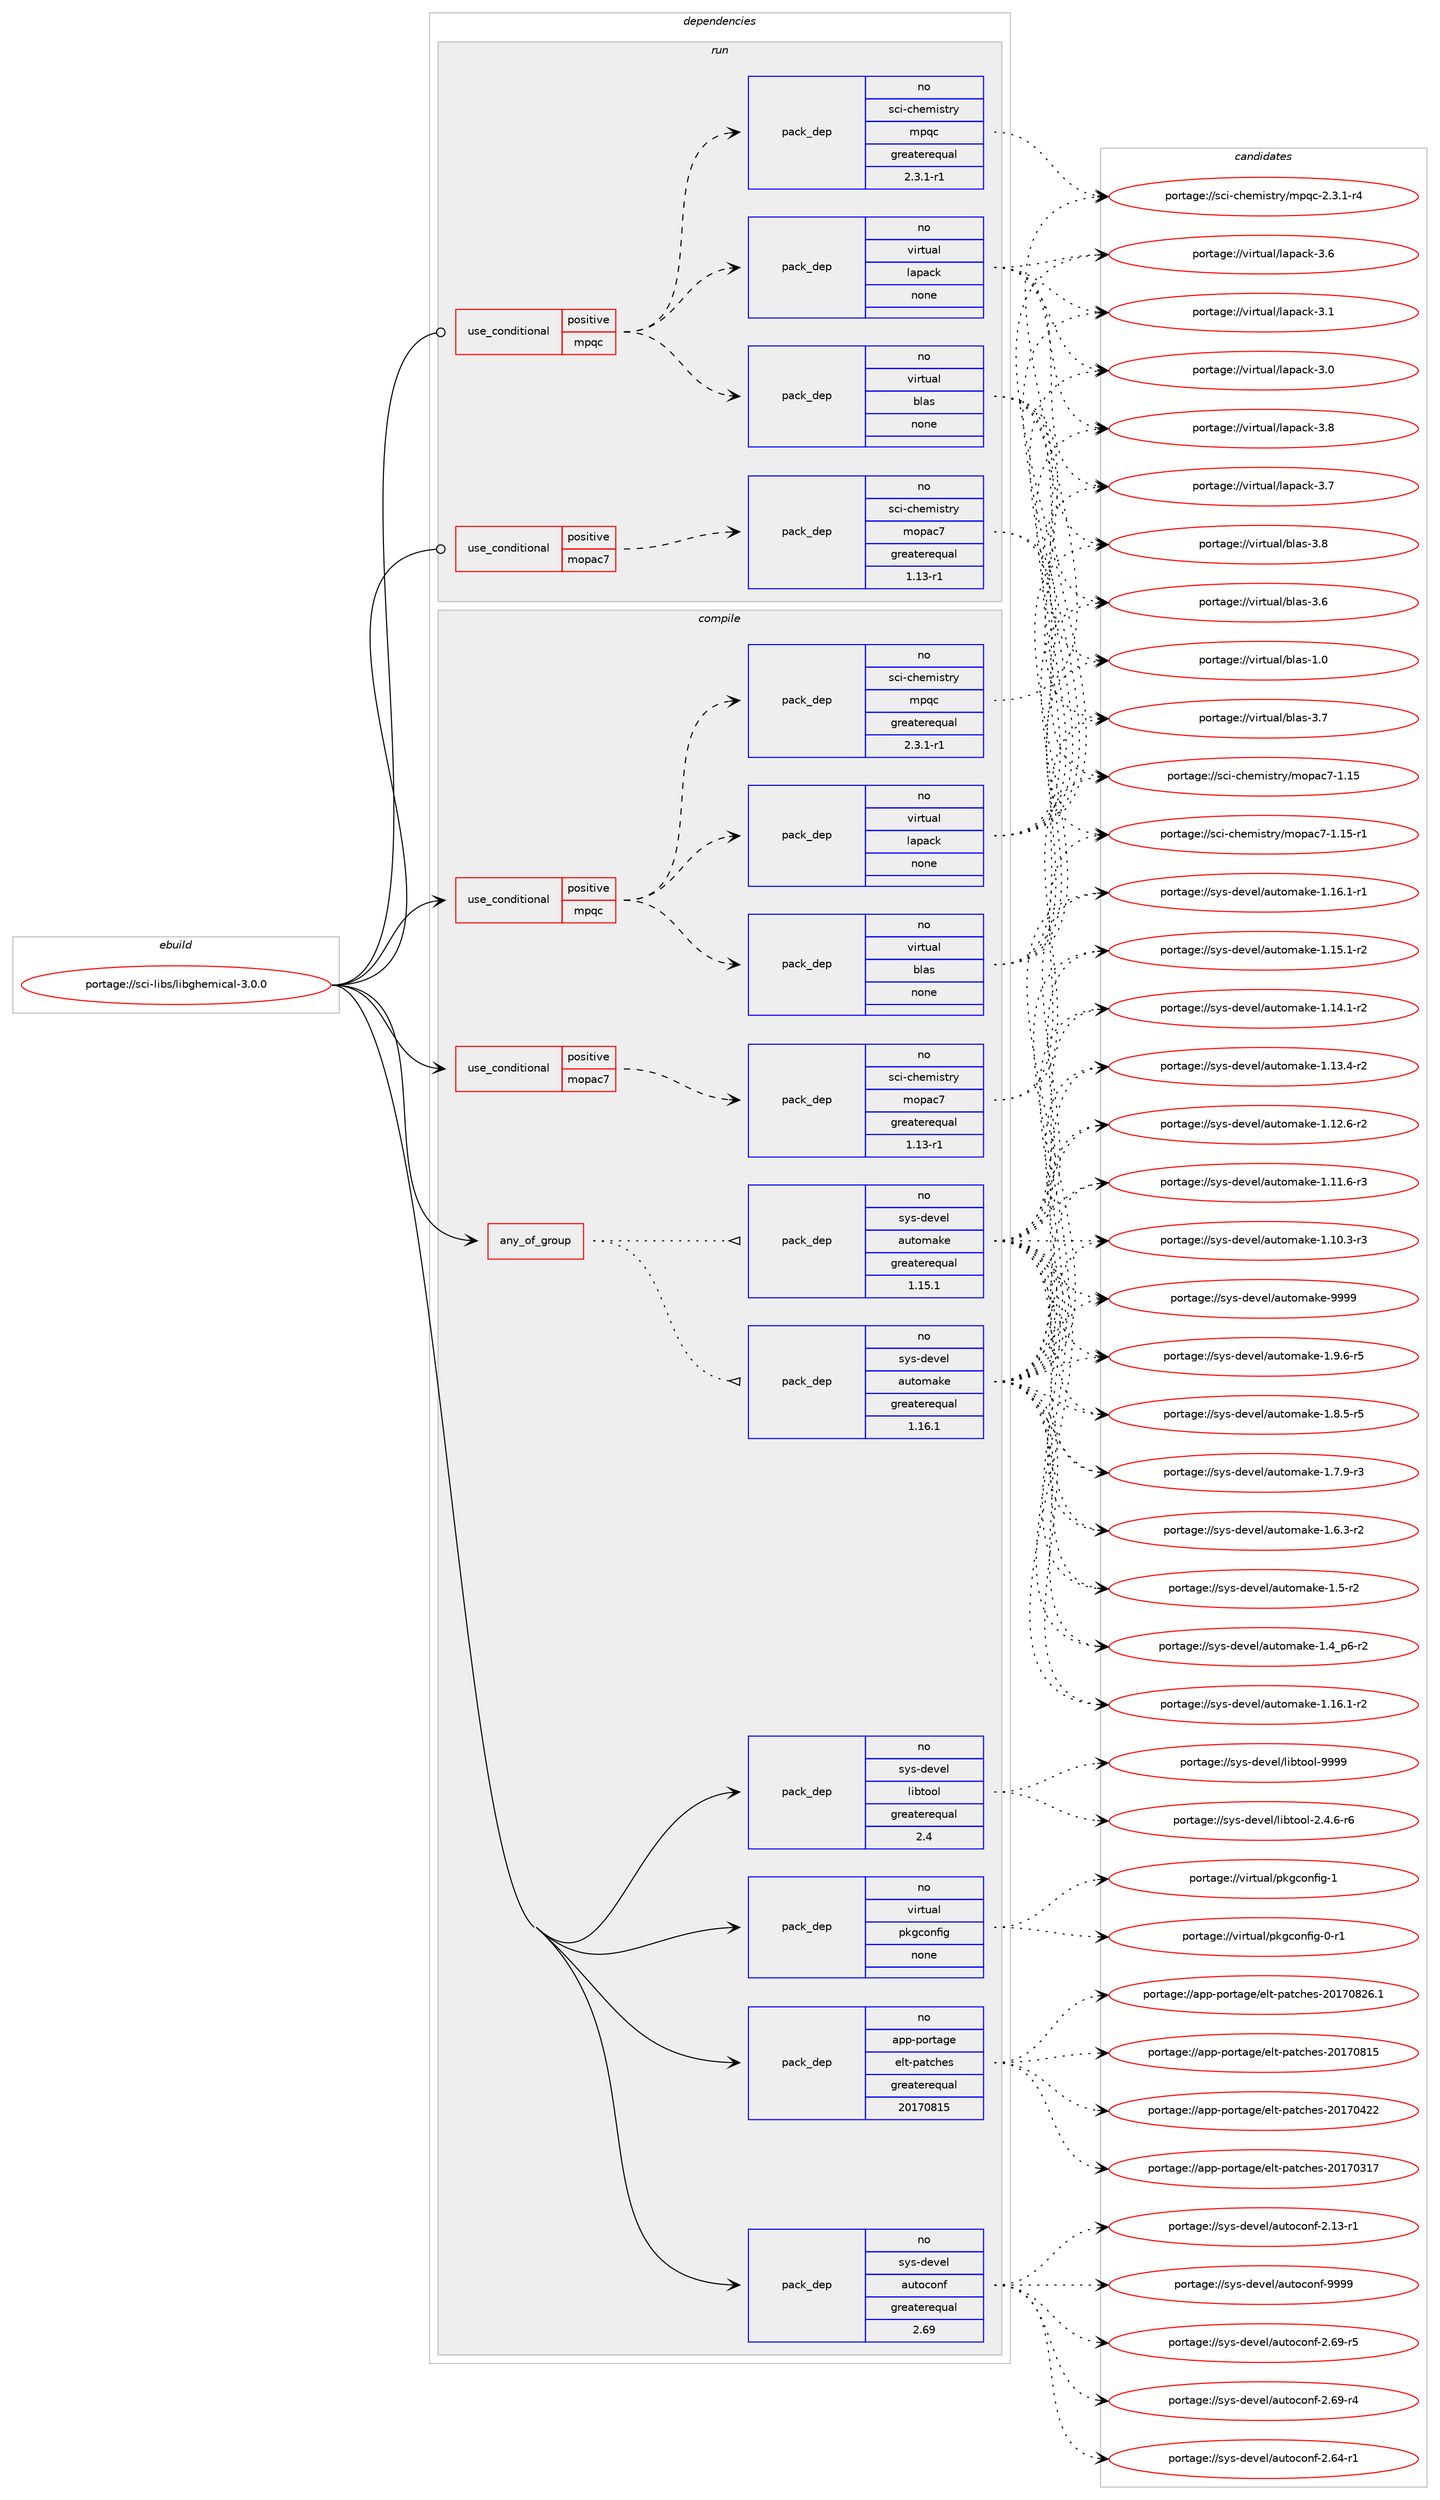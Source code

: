 digraph prolog {

# *************
# Graph options
# *************

newrank=true;
concentrate=true;
compound=true;
graph [rankdir=LR,fontname=Helvetica,fontsize=10,ranksep=1.5];#, ranksep=2.5, nodesep=0.2];
edge  [arrowhead=vee];
node  [fontname=Helvetica,fontsize=10];

# **********
# The ebuild
# **********

subgraph cluster_leftcol {
color=gray;
rank=same;
label=<<i>ebuild</i>>;
id [label="portage://sci-libs/libghemical-3.0.0", color=red, width=4, href="../sci-libs/libghemical-3.0.0.svg"];
}

# ****************
# The dependencies
# ****************

subgraph cluster_midcol {
color=gray;
label=<<i>dependencies</i>>;
subgraph cluster_compile {
fillcolor="#eeeeee";
style=filled;
label=<<i>compile</i>>;
subgraph any841 {
dependency39114 [label=<<TABLE BORDER="0" CELLBORDER="1" CELLSPACING="0" CELLPADDING="4"><TR><TD CELLPADDING="10">any_of_group</TD></TR></TABLE>>, shape=none, color=red];subgraph pack31158 {
dependency39115 [label=<<TABLE BORDER="0" CELLBORDER="1" CELLSPACING="0" CELLPADDING="4" WIDTH="220"><TR><TD ROWSPAN="6" CELLPADDING="30">pack_dep</TD></TR><TR><TD WIDTH="110">no</TD></TR><TR><TD>sys-devel</TD></TR><TR><TD>automake</TD></TR><TR><TD>greaterequal</TD></TR><TR><TD>1.16.1</TD></TR></TABLE>>, shape=none, color=blue];
}
dependency39114:e -> dependency39115:w [weight=20,style="dotted",arrowhead="oinv"];
subgraph pack31159 {
dependency39116 [label=<<TABLE BORDER="0" CELLBORDER="1" CELLSPACING="0" CELLPADDING="4" WIDTH="220"><TR><TD ROWSPAN="6" CELLPADDING="30">pack_dep</TD></TR><TR><TD WIDTH="110">no</TD></TR><TR><TD>sys-devel</TD></TR><TR><TD>automake</TD></TR><TR><TD>greaterequal</TD></TR><TR><TD>1.15.1</TD></TR></TABLE>>, shape=none, color=blue];
}
dependency39114:e -> dependency39116:w [weight=20,style="dotted",arrowhead="oinv"];
}
id:e -> dependency39114:w [weight=20,style="solid",arrowhead="vee"];
subgraph cond7113 {
dependency39117 [label=<<TABLE BORDER="0" CELLBORDER="1" CELLSPACING="0" CELLPADDING="4"><TR><TD ROWSPAN="3" CELLPADDING="10">use_conditional</TD></TR><TR><TD>positive</TD></TR><TR><TD>mopac7</TD></TR></TABLE>>, shape=none, color=red];
subgraph pack31160 {
dependency39118 [label=<<TABLE BORDER="0" CELLBORDER="1" CELLSPACING="0" CELLPADDING="4" WIDTH="220"><TR><TD ROWSPAN="6" CELLPADDING="30">pack_dep</TD></TR><TR><TD WIDTH="110">no</TD></TR><TR><TD>sci-chemistry</TD></TR><TR><TD>mopac7</TD></TR><TR><TD>greaterequal</TD></TR><TR><TD>1.13-r1</TD></TR></TABLE>>, shape=none, color=blue];
}
dependency39117:e -> dependency39118:w [weight=20,style="dashed",arrowhead="vee"];
}
id:e -> dependency39117:w [weight=20,style="solid",arrowhead="vee"];
subgraph cond7114 {
dependency39119 [label=<<TABLE BORDER="0" CELLBORDER="1" CELLSPACING="0" CELLPADDING="4"><TR><TD ROWSPAN="3" CELLPADDING="10">use_conditional</TD></TR><TR><TD>positive</TD></TR><TR><TD>mpqc</TD></TR></TABLE>>, shape=none, color=red];
subgraph pack31161 {
dependency39120 [label=<<TABLE BORDER="0" CELLBORDER="1" CELLSPACING="0" CELLPADDING="4" WIDTH="220"><TR><TD ROWSPAN="6" CELLPADDING="30">pack_dep</TD></TR><TR><TD WIDTH="110">no</TD></TR><TR><TD>sci-chemistry</TD></TR><TR><TD>mpqc</TD></TR><TR><TD>greaterequal</TD></TR><TR><TD>2.3.1-r1</TD></TR></TABLE>>, shape=none, color=blue];
}
dependency39119:e -> dependency39120:w [weight=20,style="dashed",arrowhead="vee"];
subgraph pack31162 {
dependency39121 [label=<<TABLE BORDER="0" CELLBORDER="1" CELLSPACING="0" CELLPADDING="4" WIDTH="220"><TR><TD ROWSPAN="6" CELLPADDING="30">pack_dep</TD></TR><TR><TD WIDTH="110">no</TD></TR><TR><TD>virtual</TD></TR><TR><TD>blas</TD></TR><TR><TD>none</TD></TR><TR><TD></TD></TR></TABLE>>, shape=none, color=blue];
}
dependency39119:e -> dependency39121:w [weight=20,style="dashed",arrowhead="vee"];
subgraph pack31163 {
dependency39122 [label=<<TABLE BORDER="0" CELLBORDER="1" CELLSPACING="0" CELLPADDING="4" WIDTH="220"><TR><TD ROWSPAN="6" CELLPADDING="30">pack_dep</TD></TR><TR><TD WIDTH="110">no</TD></TR><TR><TD>virtual</TD></TR><TR><TD>lapack</TD></TR><TR><TD>none</TD></TR><TR><TD></TD></TR></TABLE>>, shape=none, color=blue];
}
dependency39119:e -> dependency39122:w [weight=20,style="dashed",arrowhead="vee"];
}
id:e -> dependency39119:w [weight=20,style="solid",arrowhead="vee"];
subgraph pack31164 {
dependency39123 [label=<<TABLE BORDER="0" CELLBORDER="1" CELLSPACING="0" CELLPADDING="4" WIDTH="220"><TR><TD ROWSPAN="6" CELLPADDING="30">pack_dep</TD></TR><TR><TD WIDTH="110">no</TD></TR><TR><TD>app-portage</TD></TR><TR><TD>elt-patches</TD></TR><TR><TD>greaterequal</TD></TR><TR><TD>20170815</TD></TR></TABLE>>, shape=none, color=blue];
}
id:e -> dependency39123:w [weight=20,style="solid",arrowhead="vee"];
subgraph pack31165 {
dependency39124 [label=<<TABLE BORDER="0" CELLBORDER="1" CELLSPACING="0" CELLPADDING="4" WIDTH="220"><TR><TD ROWSPAN="6" CELLPADDING="30">pack_dep</TD></TR><TR><TD WIDTH="110">no</TD></TR><TR><TD>sys-devel</TD></TR><TR><TD>autoconf</TD></TR><TR><TD>greaterequal</TD></TR><TR><TD>2.69</TD></TR></TABLE>>, shape=none, color=blue];
}
id:e -> dependency39124:w [weight=20,style="solid",arrowhead="vee"];
subgraph pack31166 {
dependency39125 [label=<<TABLE BORDER="0" CELLBORDER="1" CELLSPACING="0" CELLPADDING="4" WIDTH="220"><TR><TD ROWSPAN="6" CELLPADDING="30">pack_dep</TD></TR><TR><TD WIDTH="110">no</TD></TR><TR><TD>sys-devel</TD></TR><TR><TD>libtool</TD></TR><TR><TD>greaterequal</TD></TR><TR><TD>2.4</TD></TR></TABLE>>, shape=none, color=blue];
}
id:e -> dependency39125:w [weight=20,style="solid",arrowhead="vee"];
subgraph pack31167 {
dependency39126 [label=<<TABLE BORDER="0" CELLBORDER="1" CELLSPACING="0" CELLPADDING="4" WIDTH="220"><TR><TD ROWSPAN="6" CELLPADDING="30">pack_dep</TD></TR><TR><TD WIDTH="110">no</TD></TR><TR><TD>virtual</TD></TR><TR><TD>pkgconfig</TD></TR><TR><TD>none</TD></TR><TR><TD></TD></TR></TABLE>>, shape=none, color=blue];
}
id:e -> dependency39126:w [weight=20,style="solid",arrowhead="vee"];
}
subgraph cluster_compileandrun {
fillcolor="#eeeeee";
style=filled;
label=<<i>compile and run</i>>;
}
subgraph cluster_run {
fillcolor="#eeeeee";
style=filled;
label=<<i>run</i>>;
subgraph cond7115 {
dependency39127 [label=<<TABLE BORDER="0" CELLBORDER="1" CELLSPACING="0" CELLPADDING="4"><TR><TD ROWSPAN="3" CELLPADDING="10">use_conditional</TD></TR><TR><TD>positive</TD></TR><TR><TD>mopac7</TD></TR></TABLE>>, shape=none, color=red];
subgraph pack31168 {
dependency39128 [label=<<TABLE BORDER="0" CELLBORDER="1" CELLSPACING="0" CELLPADDING="4" WIDTH="220"><TR><TD ROWSPAN="6" CELLPADDING="30">pack_dep</TD></TR><TR><TD WIDTH="110">no</TD></TR><TR><TD>sci-chemistry</TD></TR><TR><TD>mopac7</TD></TR><TR><TD>greaterequal</TD></TR><TR><TD>1.13-r1</TD></TR></TABLE>>, shape=none, color=blue];
}
dependency39127:e -> dependency39128:w [weight=20,style="dashed",arrowhead="vee"];
}
id:e -> dependency39127:w [weight=20,style="solid",arrowhead="odot"];
subgraph cond7116 {
dependency39129 [label=<<TABLE BORDER="0" CELLBORDER="1" CELLSPACING="0" CELLPADDING="4"><TR><TD ROWSPAN="3" CELLPADDING="10">use_conditional</TD></TR><TR><TD>positive</TD></TR><TR><TD>mpqc</TD></TR></TABLE>>, shape=none, color=red];
subgraph pack31169 {
dependency39130 [label=<<TABLE BORDER="0" CELLBORDER="1" CELLSPACING="0" CELLPADDING="4" WIDTH="220"><TR><TD ROWSPAN="6" CELLPADDING="30">pack_dep</TD></TR><TR><TD WIDTH="110">no</TD></TR><TR><TD>sci-chemistry</TD></TR><TR><TD>mpqc</TD></TR><TR><TD>greaterequal</TD></TR><TR><TD>2.3.1-r1</TD></TR></TABLE>>, shape=none, color=blue];
}
dependency39129:e -> dependency39130:w [weight=20,style="dashed",arrowhead="vee"];
subgraph pack31170 {
dependency39131 [label=<<TABLE BORDER="0" CELLBORDER="1" CELLSPACING="0" CELLPADDING="4" WIDTH="220"><TR><TD ROWSPAN="6" CELLPADDING="30">pack_dep</TD></TR><TR><TD WIDTH="110">no</TD></TR><TR><TD>virtual</TD></TR><TR><TD>blas</TD></TR><TR><TD>none</TD></TR><TR><TD></TD></TR></TABLE>>, shape=none, color=blue];
}
dependency39129:e -> dependency39131:w [weight=20,style="dashed",arrowhead="vee"];
subgraph pack31171 {
dependency39132 [label=<<TABLE BORDER="0" CELLBORDER="1" CELLSPACING="0" CELLPADDING="4" WIDTH="220"><TR><TD ROWSPAN="6" CELLPADDING="30">pack_dep</TD></TR><TR><TD WIDTH="110">no</TD></TR><TR><TD>virtual</TD></TR><TR><TD>lapack</TD></TR><TR><TD>none</TD></TR><TR><TD></TD></TR></TABLE>>, shape=none, color=blue];
}
dependency39129:e -> dependency39132:w [weight=20,style="dashed",arrowhead="vee"];
}
id:e -> dependency39129:w [weight=20,style="solid",arrowhead="odot"];
}
}

# **************
# The candidates
# **************

subgraph cluster_choices {
rank=same;
color=gray;
label=<<i>candidates</i>>;

subgraph choice31158 {
color=black;
nodesep=1;
choice115121115451001011181011084797117116111109971071014557575757 [label="portage://sys-devel/automake-9999", color=red, width=4,href="../sys-devel/automake-9999.svg"];
choice115121115451001011181011084797117116111109971071014549465746544511453 [label="portage://sys-devel/automake-1.9.6-r5", color=red, width=4,href="../sys-devel/automake-1.9.6-r5.svg"];
choice115121115451001011181011084797117116111109971071014549465646534511453 [label="portage://sys-devel/automake-1.8.5-r5", color=red, width=4,href="../sys-devel/automake-1.8.5-r5.svg"];
choice115121115451001011181011084797117116111109971071014549465546574511451 [label="portage://sys-devel/automake-1.7.9-r3", color=red, width=4,href="../sys-devel/automake-1.7.9-r3.svg"];
choice115121115451001011181011084797117116111109971071014549465446514511450 [label="portage://sys-devel/automake-1.6.3-r2", color=red, width=4,href="../sys-devel/automake-1.6.3-r2.svg"];
choice11512111545100101118101108479711711611110997107101454946534511450 [label="portage://sys-devel/automake-1.5-r2", color=red, width=4,href="../sys-devel/automake-1.5-r2.svg"];
choice115121115451001011181011084797117116111109971071014549465295112544511450 [label="portage://sys-devel/automake-1.4_p6-r2", color=red, width=4,href="../sys-devel/automake-1.4_p6-r2.svg"];
choice11512111545100101118101108479711711611110997107101454946495446494511450 [label="portage://sys-devel/automake-1.16.1-r2", color=red, width=4,href="../sys-devel/automake-1.16.1-r2.svg"];
choice11512111545100101118101108479711711611110997107101454946495446494511449 [label="portage://sys-devel/automake-1.16.1-r1", color=red, width=4,href="../sys-devel/automake-1.16.1-r1.svg"];
choice11512111545100101118101108479711711611110997107101454946495346494511450 [label="portage://sys-devel/automake-1.15.1-r2", color=red, width=4,href="../sys-devel/automake-1.15.1-r2.svg"];
choice11512111545100101118101108479711711611110997107101454946495246494511450 [label="portage://sys-devel/automake-1.14.1-r2", color=red, width=4,href="../sys-devel/automake-1.14.1-r2.svg"];
choice11512111545100101118101108479711711611110997107101454946495146524511450 [label="portage://sys-devel/automake-1.13.4-r2", color=red, width=4,href="../sys-devel/automake-1.13.4-r2.svg"];
choice11512111545100101118101108479711711611110997107101454946495046544511450 [label="portage://sys-devel/automake-1.12.6-r2", color=red, width=4,href="../sys-devel/automake-1.12.6-r2.svg"];
choice11512111545100101118101108479711711611110997107101454946494946544511451 [label="portage://sys-devel/automake-1.11.6-r3", color=red, width=4,href="../sys-devel/automake-1.11.6-r3.svg"];
choice11512111545100101118101108479711711611110997107101454946494846514511451 [label="portage://sys-devel/automake-1.10.3-r3", color=red, width=4,href="../sys-devel/automake-1.10.3-r3.svg"];
dependency39115:e -> choice115121115451001011181011084797117116111109971071014557575757:w [style=dotted,weight="100"];
dependency39115:e -> choice115121115451001011181011084797117116111109971071014549465746544511453:w [style=dotted,weight="100"];
dependency39115:e -> choice115121115451001011181011084797117116111109971071014549465646534511453:w [style=dotted,weight="100"];
dependency39115:e -> choice115121115451001011181011084797117116111109971071014549465546574511451:w [style=dotted,weight="100"];
dependency39115:e -> choice115121115451001011181011084797117116111109971071014549465446514511450:w [style=dotted,weight="100"];
dependency39115:e -> choice11512111545100101118101108479711711611110997107101454946534511450:w [style=dotted,weight="100"];
dependency39115:e -> choice115121115451001011181011084797117116111109971071014549465295112544511450:w [style=dotted,weight="100"];
dependency39115:e -> choice11512111545100101118101108479711711611110997107101454946495446494511450:w [style=dotted,weight="100"];
dependency39115:e -> choice11512111545100101118101108479711711611110997107101454946495446494511449:w [style=dotted,weight="100"];
dependency39115:e -> choice11512111545100101118101108479711711611110997107101454946495346494511450:w [style=dotted,weight="100"];
dependency39115:e -> choice11512111545100101118101108479711711611110997107101454946495246494511450:w [style=dotted,weight="100"];
dependency39115:e -> choice11512111545100101118101108479711711611110997107101454946495146524511450:w [style=dotted,weight="100"];
dependency39115:e -> choice11512111545100101118101108479711711611110997107101454946495046544511450:w [style=dotted,weight="100"];
dependency39115:e -> choice11512111545100101118101108479711711611110997107101454946494946544511451:w [style=dotted,weight="100"];
dependency39115:e -> choice11512111545100101118101108479711711611110997107101454946494846514511451:w [style=dotted,weight="100"];
}
subgraph choice31159 {
color=black;
nodesep=1;
choice115121115451001011181011084797117116111109971071014557575757 [label="portage://sys-devel/automake-9999", color=red, width=4,href="../sys-devel/automake-9999.svg"];
choice115121115451001011181011084797117116111109971071014549465746544511453 [label="portage://sys-devel/automake-1.9.6-r5", color=red, width=4,href="../sys-devel/automake-1.9.6-r5.svg"];
choice115121115451001011181011084797117116111109971071014549465646534511453 [label="portage://sys-devel/automake-1.8.5-r5", color=red, width=4,href="../sys-devel/automake-1.8.5-r5.svg"];
choice115121115451001011181011084797117116111109971071014549465546574511451 [label="portage://sys-devel/automake-1.7.9-r3", color=red, width=4,href="../sys-devel/automake-1.7.9-r3.svg"];
choice115121115451001011181011084797117116111109971071014549465446514511450 [label="portage://sys-devel/automake-1.6.3-r2", color=red, width=4,href="../sys-devel/automake-1.6.3-r2.svg"];
choice11512111545100101118101108479711711611110997107101454946534511450 [label="portage://sys-devel/automake-1.5-r2", color=red, width=4,href="../sys-devel/automake-1.5-r2.svg"];
choice115121115451001011181011084797117116111109971071014549465295112544511450 [label="portage://sys-devel/automake-1.4_p6-r2", color=red, width=4,href="../sys-devel/automake-1.4_p6-r2.svg"];
choice11512111545100101118101108479711711611110997107101454946495446494511450 [label="portage://sys-devel/automake-1.16.1-r2", color=red, width=4,href="../sys-devel/automake-1.16.1-r2.svg"];
choice11512111545100101118101108479711711611110997107101454946495446494511449 [label="portage://sys-devel/automake-1.16.1-r1", color=red, width=4,href="../sys-devel/automake-1.16.1-r1.svg"];
choice11512111545100101118101108479711711611110997107101454946495346494511450 [label="portage://sys-devel/automake-1.15.1-r2", color=red, width=4,href="../sys-devel/automake-1.15.1-r2.svg"];
choice11512111545100101118101108479711711611110997107101454946495246494511450 [label="portage://sys-devel/automake-1.14.1-r2", color=red, width=4,href="../sys-devel/automake-1.14.1-r2.svg"];
choice11512111545100101118101108479711711611110997107101454946495146524511450 [label="portage://sys-devel/automake-1.13.4-r2", color=red, width=4,href="../sys-devel/automake-1.13.4-r2.svg"];
choice11512111545100101118101108479711711611110997107101454946495046544511450 [label="portage://sys-devel/automake-1.12.6-r2", color=red, width=4,href="../sys-devel/automake-1.12.6-r2.svg"];
choice11512111545100101118101108479711711611110997107101454946494946544511451 [label="portage://sys-devel/automake-1.11.6-r3", color=red, width=4,href="../sys-devel/automake-1.11.6-r3.svg"];
choice11512111545100101118101108479711711611110997107101454946494846514511451 [label="portage://sys-devel/automake-1.10.3-r3", color=red, width=4,href="../sys-devel/automake-1.10.3-r3.svg"];
dependency39116:e -> choice115121115451001011181011084797117116111109971071014557575757:w [style=dotted,weight="100"];
dependency39116:e -> choice115121115451001011181011084797117116111109971071014549465746544511453:w [style=dotted,weight="100"];
dependency39116:e -> choice115121115451001011181011084797117116111109971071014549465646534511453:w [style=dotted,weight="100"];
dependency39116:e -> choice115121115451001011181011084797117116111109971071014549465546574511451:w [style=dotted,weight="100"];
dependency39116:e -> choice115121115451001011181011084797117116111109971071014549465446514511450:w [style=dotted,weight="100"];
dependency39116:e -> choice11512111545100101118101108479711711611110997107101454946534511450:w [style=dotted,weight="100"];
dependency39116:e -> choice115121115451001011181011084797117116111109971071014549465295112544511450:w [style=dotted,weight="100"];
dependency39116:e -> choice11512111545100101118101108479711711611110997107101454946495446494511450:w [style=dotted,weight="100"];
dependency39116:e -> choice11512111545100101118101108479711711611110997107101454946495446494511449:w [style=dotted,weight="100"];
dependency39116:e -> choice11512111545100101118101108479711711611110997107101454946495346494511450:w [style=dotted,weight="100"];
dependency39116:e -> choice11512111545100101118101108479711711611110997107101454946495246494511450:w [style=dotted,weight="100"];
dependency39116:e -> choice11512111545100101118101108479711711611110997107101454946495146524511450:w [style=dotted,weight="100"];
dependency39116:e -> choice11512111545100101118101108479711711611110997107101454946495046544511450:w [style=dotted,weight="100"];
dependency39116:e -> choice11512111545100101118101108479711711611110997107101454946494946544511451:w [style=dotted,weight="100"];
dependency39116:e -> choice11512111545100101118101108479711711611110997107101454946494846514511451:w [style=dotted,weight="100"];
}
subgraph choice31160 {
color=black;
nodesep=1;
choice1159910545991041011091051151161141214710911111297995545494649534511449 [label="portage://sci-chemistry/mopac7-1.15-r1", color=red, width=4,href="../sci-chemistry/mopac7-1.15-r1.svg"];
choice115991054599104101109105115116114121471091111129799554549464953 [label="portage://sci-chemistry/mopac7-1.15", color=red, width=4,href="../sci-chemistry/mopac7-1.15.svg"];
dependency39118:e -> choice1159910545991041011091051151161141214710911111297995545494649534511449:w [style=dotted,weight="100"];
dependency39118:e -> choice115991054599104101109105115116114121471091111129799554549464953:w [style=dotted,weight="100"];
}
subgraph choice31161 {
color=black;
nodesep=1;
choice11599105459910410110910511511611412147109112113994550465146494511452 [label="portage://sci-chemistry/mpqc-2.3.1-r4", color=red, width=4,href="../sci-chemistry/mpqc-2.3.1-r4.svg"];
dependency39120:e -> choice11599105459910410110910511511611412147109112113994550465146494511452:w [style=dotted,weight="100"];
}
subgraph choice31162 {
color=black;
nodesep=1;
choice1181051141161179710847981089711545514656 [label="portage://virtual/blas-3.8", color=red, width=4,href="../virtual/blas-3.8.svg"];
choice1181051141161179710847981089711545514655 [label="portage://virtual/blas-3.7", color=red, width=4,href="../virtual/blas-3.7.svg"];
choice1181051141161179710847981089711545514654 [label="portage://virtual/blas-3.6", color=red, width=4,href="../virtual/blas-3.6.svg"];
choice1181051141161179710847981089711545494648 [label="portage://virtual/blas-1.0", color=red, width=4,href="../virtual/blas-1.0.svg"];
dependency39121:e -> choice1181051141161179710847981089711545514656:w [style=dotted,weight="100"];
dependency39121:e -> choice1181051141161179710847981089711545514655:w [style=dotted,weight="100"];
dependency39121:e -> choice1181051141161179710847981089711545514654:w [style=dotted,weight="100"];
dependency39121:e -> choice1181051141161179710847981089711545494648:w [style=dotted,weight="100"];
}
subgraph choice31163 {
color=black;
nodesep=1;
choice118105114116117971084710897112979910745514656 [label="portage://virtual/lapack-3.8", color=red, width=4,href="../virtual/lapack-3.8.svg"];
choice118105114116117971084710897112979910745514655 [label="portage://virtual/lapack-3.7", color=red, width=4,href="../virtual/lapack-3.7.svg"];
choice118105114116117971084710897112979910745514654 [label="portage://virtual/lapack-3.6", color=red, width=4,href="../virtual/lapack-3.6.svg"];
choice118105114116117971084710897112979910745514649 [label="portage://virtual/lapack-3.1", color=red, width=4,href="../virtual/lapack-3.1.svg"];
choice118105114116117971084710897112979910745514648 [label="portage://virtual/lapack-3.0", color=red, width=4,href="../virtual/lapack-3.0.svg"];
dependency39122:e -> choice118105114116117971084710897112979910745514656:w [style=dotted,weight="100"];
dependency39122:e -> choice118105114116117971084710897112979910745514655:w [style=dotted,weight="100"];
dependency39122:e -> choice118105114116117971084710897112979910745514654:w [style=dotted,weight="100"];
dependency39122:e -> choice118105114116117971084710897112979910745514649:w [style=dotted,weight="100"];
dependency39122:e -> choice118105114116117971084710897112979910745514648:w [style=dotted,weight="100"];
}
subgraph choice31164 {
color=black;
nodesep=1;
choice971121124511211111411697103101471011081164511297116991041011154550484955485650544649 [label="portage://app-portage/elt-patches-20170826.1", color=red, width=4,href="../app-portage/elt-patches-20170826.1.svg"];
choice97112112451121111141169710310147101108116451129711699104101115455048495548564953 [label="portage://app-portage/elt-patches-20170815", color=red, width=4,href="../app-portage/elt-patches-20170815.svg"];
choice97112112451121111141169710310147101108116451129711699104101115455048495548525050 [label="portage://app-portage/elt-patches-20170422", color=red, width=4,href="../app-portage/elt-patches-20170422.svg"];
choice97112112451121111141169710310147101108116451129711699104101115455048495548514955 [label="portage://app-portage/elt-patches-20170317", color=red, width=4,href="../app-portage/elt-patches-20170317.svg"];
dependency39123:e -> choice971121124511211111411697103101471011081164511297116991041011154550484955485650544649:w [style=dotted,weight="100"];
dependency39123:e -> choice97112112451121111141169710310147101108116451129711699104101115455048495548564953:w [style=dotted,weight="100"];
dependency39123:e -> choice97112112451121111141169710310147101108116451129711699104101115455048495548525050:w [style=dotted,weight="100"];
dependency39123:e -> choice97112112451121111141169710310147101108116451129711699104101115455048495548514955:w [style=dotted,weight="100"];
}
subgraph choice31165 {
color=black;
nodesep=1;
choice115121115451001011181011084797117116111991111101024557575757 [label="portage://sys-devel/autoconf-9999", color=red, width=4,href="../sys-devel/autoconf-9999.svg"];
choice1151211154510010111810110847971171161119911111010245504654574511453 [label="portage://sys-devel/autoconf-2.69-r5", color=red, width=4,href="../sys-devel/autoconf-2.69-r5.svg"];
choice1151211154510010111810110847971171161119911111010245504654574511452 [label="portage://sys-devel/autoconf-2.69-r4", color=red, width=4,href="../sys-devel/autoconf-2.69-r4.svg"];
choice1151211154510010111810110847971171161119911111010245504654524511449 [label="portage://sys-devel/autoconf-2.64-r1", color=red, width=4,href="../sys-devel/autoconf-2.64-r1.svg"];
choice1151211154510010111810110847971171161119911111010245504649514511449 [label="portage://sys-devel/autoconf-2.13-r1", color=red, width=4,href="../sys-devel/autoconf-2.13-r1.svg"];
dependency39124:e -> choice115121115451001011181011084797117116111991111101024557575757:w [style=dotted,weight="100"];
dependency39124:e -> choice1151211154510010111810110847971171161119911111010245504654574511453:w [style=dotted,weight="100"];
dependency39124:e -> choice1151211154510010111810110847971171161119911111010245504654574511452:w [style=dotted,weight="100"];
dependency39124:e -> choice1151211154510010111810110847971171161119911111010245504654524511449:w [style=dotted,weight="100"];
dependency39124:e -> choice1151211154510010111810110847971171161119911111010245504649514511449:w [style=dotted,weight="100"];
}
subgraph choice31166 {
color=black;
nodesep=1;
choice1151211154510010111810110847108105981161111111084557575757 [label="portage://sys-devel/libtool-9999", color=red, width=4,href="../sys-devel/libtool-9999.svg"];
choice1151211154510010111810110847108105981161111111084550465246544511454 [label="portage://sys-devel/libtool-2.4.6-r6", color=red, width=4,href="../sys-devel/libtool-2.4.6-r6.svg"];
dependency39125:e -> choice1151211154510010111810110847108105981161111111084557575757:w [style=dotted,weight="100"];
dependency39125:e -> choice1151211154510010111810110847108105981161111111084550465246544511454:w [style=dotted,weight="100"];
}
subgraph choice31167 {
color=black;
nodesep=1;
choice1181051141161179710847112107103991111101021051034549 [label="portage://virtual/pkgconfig-1", color=red, width=4,href="../virtual/pkgconfig-1.svg"];
choice11810511411611797108471121071039911111010210510345484511449 [label="portage://virtual/pkgconfig-0-r1", color=red, width=4,href="../virtual/pkgconfig-0-r1.svg"];
dependency39126:e -> choice1181051141161179710847112107103991111101021051034549:w [style=dotted,weight="100"];
dependency39126:e -> choice11810511411611797108471121071039911111010210510345484511449:w [style=dotted,weight="100"];
}
subgraph choice31168 {
color=black;
nodesep=1;
choice1159910545991041011091051151161141214710911111297995545494649534511449 [label="portage://sci-chemistry/mopac7-1.15-r1", color=red, width=4,href="../sci-chemistry/mopac7-1.15-r1.svg"];
choice115991054599104101109105115116114121471091111129799554549464953 [label="portage://sci-chemistry/mopac7-1.15", color=red, width=4,href="../sci-chemistry/mopac7-1.15.svg"];
dependency39128:e -> choice1159910545991041011091051151161141214710911111297995545494649534511449:w [style=dotted,weight="100"];
dependency39128:e -> choice115991054599104101109105115116114121471091111129799554549464953:w [style=dotted,weight="100"];
}
subgraph choice31169 {
color=black;
nodesep=1;
choice11599105459910410110910511511611412147109112113994550465146494511452 [label="portage://sci-chemistry/mpqc-2.3.1-r4", color=red, width=4,href="../sci-chemistry/mpqc-2.3.1-r4.svg"];
dependency39130:e -> choice11599105459910410110910511511611412147109112113994550465146494511452:w [style=dotted,weight="100"];
}
subgraph choice31170 {
color=black;
nodesep=1;
choice1181051141161179710847981089711545514656 [label="portage://virtual/blas-3.8", color=red, width=4,href="../virtual/blas-3.8.svg"];
choice1181051141161179710847981089711545514655 [label="portage://virtual/blas-3.7", color=red, width=4,href="../virtual/blas-3.7.svg"];
choice1181051141161179710847981089711545514654 [label="portage://virtual/blas-3.6", color=red, width=4,href="../virtual/blas-3.6.svg"];
choice1181051141161179710847981089711545494648 [label="portage://virtual/blas-1.0", color=red, width=4,href="../virtual/blas-1.0.svg"];
dependency39131:e -> choice1181051141161179710847981089711545514656:w [style=dotted,weight="100"];
dependency39131:e -> choice1181051141161179710847981089711545514655:w [style=dotted,weight="100"];
dependency39131:e -> choice1181051141161179710847981089711545514654:w [style=dotted,weight="100"];
dependency39131:e -> choice1181051141161179710847981089711545494648:w [style=dotted,weight="100"];
}
subgraph choice31171 {
color=black;
nodesep=1;
choice118105114116117971084710897112979910745514656 [label="portage://virtual/lapack-3.8", color=red, width=4,href="../virtual/lapack-3.8.svg"];
choice118105114116117971084710897112979910745514655 [label="portage://virtual/lapack-3.7", color=red, width=4,href="../virtual/lapack-3.7.svg"];
choice118105114116117971084710897112979910745514654 [label="portage://virtual/lapack-3.6", color=red, width=4,href="../virtual/lapack-3.6.svg"];
choice118105114116117971084710897112979910745514649 [label="portage://virtual/lapack-3.1", color=red, width=4,href="../virtual/lapack-3.1.svg"];
choice118105114116117971084710897112979910745514648 [label="portage://virtual/lapack-3.0", color=red, width=4,href="../virtual/lapack-3.0.svg"];
dependency39132:e -> choice118105114116117971084710897112979910745514656:w [style=dotted,weight="100"];
dependency39132:e -> choice118105114116117971084710897112979910745514655:w [style=dotted,weight="100"];
dependency39132:e -> choice118105114116117971084710897112979910745514654:w [style=dotted,weight="100"];
dependency39132:e -> choice118105114116117971084710897112979910745514649:w [style=dotted,weight="100"];
dependency39132:e -> choice118105114116117971084710897112979910745514648:w [style=dotted,weight="100"];
}
}

}
